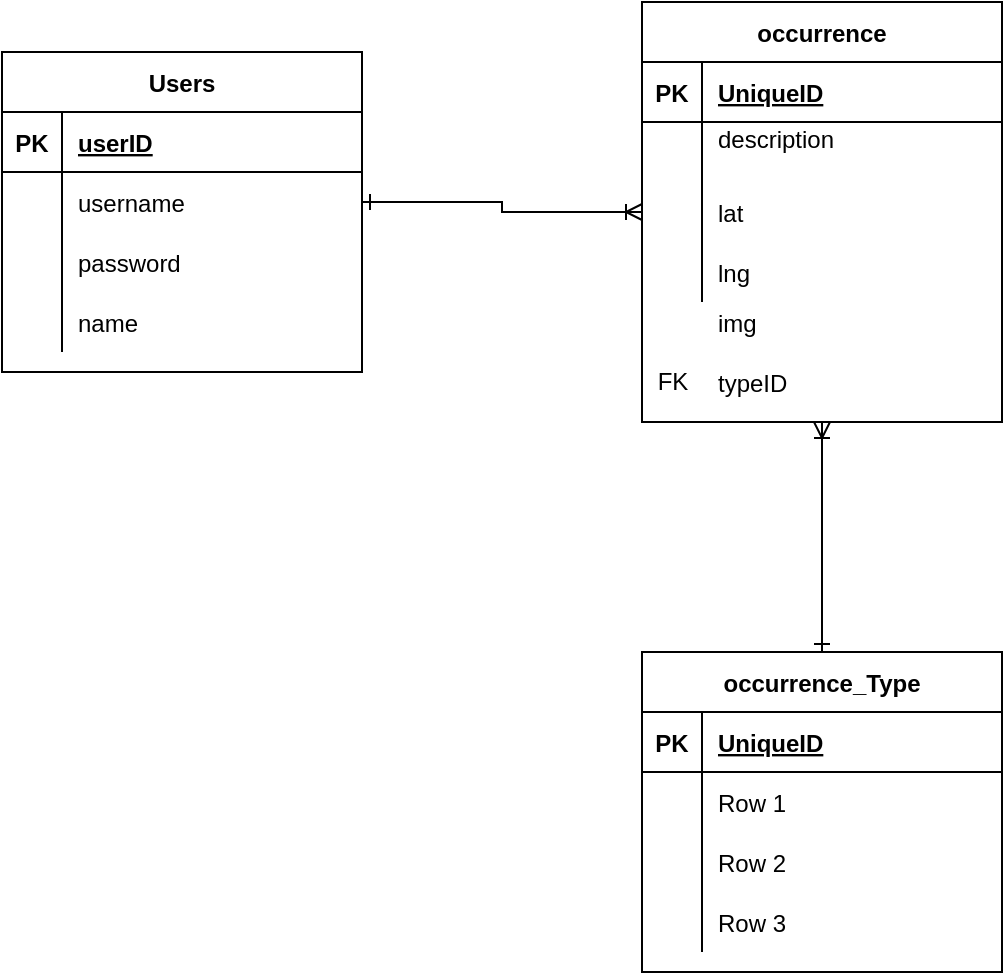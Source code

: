 <mxfile version="14.4.9" type="device"><diagram id="fZq70qcZQUh8GXJXBMrz" name="Page-1"><mxGraphModel dx="1414" dy="783" grid="1" gridSize="10" guides="1" tooltips="1" connect="1" arrows="1" fold="1" page="1" pageScale="1" pageWidth="827" pageHeight="1169" math="0" shadow="0"><root><mxCell id="0"/><mxCell id="1" parent="0"/><mxCell id="h779EFZwfcON0gkESJk0-1" value="Users" style="shape=table;startSize=30;container=1;collapsible=1;childLayout=tableLayout;fixedRows=1;rowLines=0;fontStyle=1;align=center;resizeLast=1;" vertex="1" parent="1"><mxGeometry x="40" y="40" width="180" height="160" as="geometry"/></mxCell><mxCell id="h779EFZwfcON0gkESJk0-2" value="" style="shape=partialRectangle;collapsible=0;dropTarget=0;pointerEvents=0;fillColor=none;top=0;left=0;bottom=1;right=0;points=[[0,0.5],[1,0.5]];portConstraint=eastwest;" vertex="1" parent="h779EFZwfcON0gkESJk0-1"><mxGeometry y="30" width="180" height="30" as="geometry"/></mxCell><mxCell id="h779EFZwfcON0gkESJk0-3" value="PK" style="shape=partialRectangle;connectable=0;fillColor=none;top=0;left=0;bottom=0;right=0;fontStyle=1;overflow=hidden;" vertex="1" parent="h779EFZwfcON0gkESJk0-2"><mxGeometry width="30" height="30" as="geometry"/></mxCell><mxCell id="h779EFZwfcON0gkESJk0-4" value="userID" style="shape=partialRectangle;connectable=0;fillColor=none;top=0;left=0;bottom=0;right=0;align=left;spacingLeft=6;fontStyle=5;overflow=hidden;" vertex="1" parent="h779EFZwfcON0gkESJk0-2"><mxGeometry x="30" width="150" height="30" as="geometry"/></mxCell><mxCell id="h779EFZwfcON0gkESJk0-5" value="" style="shape=partialRectangle;collapsible=0;dropTarget=0;pointerEvents=0;fillColor=none;top=0;left=0;bottom=0;right=0;points=[[0,0.5],[1,0.5]];portConstraint=eastwest;" vertex="1" parent="h779EFZwfcON0gkESJk0-1"><mxGeometry y="60" width="180" height="30" as="geometry"/></mxCell><mxCell id="h779EFZwfcON0gkESJk0-6" value="" style="shape=partialRectangle;connectable=0;fillColor=none;top=0;left=0;bottom=0;right=0;editable=1;overflow=hidden;" vertex="1" parent="h779EFZwfcON0gkESJk0-5"><mxGeometry width="30" height="30" as="geometry"/></mxCell><mxCell id="h779EFZwfcON0gkESJk0-7" value="username" style="shape=partialRectangle;connectable=0;fillColor=none;top=0;left=0;bottom=0;right=0;align=left;spacingLeft=6;overflow=hidden;" vertex="1" parent="h779EFZwfcON0gkESJk0-5"><mxGeometry x="30" width="150" height="30" as="geometry"/></mxCell><mxCell id="h779EFZwfcON0gkESJk0-8" value="" style="shape=partialRectangle;collapsible=0;dropTarget=0;pointerEvents=0;fillColor=none;top=0;left=0;bottom=0;right=0;points=[[0,0.5],[1,0.5]];portConstraint=eastwest;" vertex="1" parent="h779EFZwfcON0gkESJk0-1"><mxGeometry y="90" width="180" height="30" as="geometry"/></mxCell><mxCell id="h779EFZwfcON0gkESJk0-9" value="" style="shape=partialRectangle;connectable=0;fillColor=none;top=0;left=0;bottom=0;right=0;editable=1;overflow=hidden;" vertex="1" parent="h779EFZwfcON0gkESJk0-8"><mxGeometry width="30" height="30" as="geometry"/></mxCell><mxCell id="h779EFZwfcON0gkESJk0-10" value="password" style="shape=partialRectangle;connectable=0;fillColor=none;top=0;left=0;bottom=0;right=0;align=left;spacingLeft=6;overflow=hidden;" vertex="1" parent="h779EFZwfcON0gkESJk0-8"><mxGeometry x="30" width="150" height="30" as="geometry"/></mxCell><mxCell id="h779EFZwfcON0gkESJk0-11" value="" style="shape=partialRectangle;collapsible=0;dropTarget=0;pointerEvents=0;fillColor=none;top=0;left=0;bottom=0;right=0;points=[[0,0.5],[1,0.5]];portConstraint=eastwest;" vertex="1" parent="h779EFZwfcON0gkESJk0-1"><mxGeometry y="120" width="180" height="30" as="geometry"/></mxCell><mxCell id="h779EFZwfcON0gkESJk0-12" value="" style="shape=partialRectangle;connectable=0;fillColor=none;top=0;left=0;bottom=0;right=0;editable=1;overflow=hidden;" vertex="1" parent="h779EFZwfcON0gkESJk0-11"><mxGeometry width="30" height="30" as="geometry"/></mxCell><mxCell id="h779EFZwfcON0gkESJk0-13" value="name" style="shape=partialRectangle;connectable=0;fillColor=none;top=0;left=0;bottom=0;right=0;align=left;spacingLeft=6;overflow=hidden;" vertex="1" parent="h779EFZwfcON0gkESJk0-11"><mxGeometry x="30" width="150" height="30" as="geometry"/></mxCell><mxCell id="h779EFZwfcON0gkESJk0-48" style="edgeStyle=orthogonalEdgeStyle;rounded=0;orthogonalLoop=1;jettySize=auto;html=1;endArrow=ERone;endFill=0;startArrow=ERoneToMany;startFill=0;" edge="1" parent="1" source="h779EFZwfcON0gkESJk0-14" target="h779EFZwfcON0gkESJk0-27"><mxGeometry relative="1" as="geometry"/></mxCell><mxCell id="h779EFZwfcON0gkESJk0-14" value="occurrence" style="shape=table;startSize=30;container=1;collapsible=1;childLayout=tableLayout;fixedRows=1;rowLines=0;fontStyle=1;align=center;resizeLast=1;" vertex="1" parent="1"><mxGeometry x="360" y="15" width="180" height="210" as="geometry"><mxRectangle x="360" y="40" width="100" height="30" as="alternateBounds"/></mxGeometry></mxCell><mxCell id="h779EFZwfcON0gkESJk0-15" value="" style="shape=partialRectangle;collapsible=0;dropTarget=0;pointerEvents=0;fillColor=none;top=0;left=0;bottom=1;right=0;points=[[0,0.5],[1,0.5]];portConstraint=eastwest;" vertex="1" parent="h779EFZwfcON0gkESJk0-14"><mxGeometry y="30" width="180" height="30" as="geometry"/></mxCell><mxCell id="h779EFZwfcON0gkESJk0-16" value="PK" style="shape=partialRectangle;connectable=0;fillColor=none;top=0;left=0;bottom=0;right=0;fontStyle=1;overflow=hidden;" vertex="1" parent="h779EFZwfcON0gkESJk0-15"><mxGeometry width="30" height="30" as="geometry"/></mxCell><mxCell id="h779EFZwfcON0gkESJk0-17" value="UniqueID" style="shape=partialRectangle;connectable=0;fillColor=none;top=0;left=0;bottom=0;right=0;align=left;spacingLeft=6;fontStyle=5;overflow=hidden;" vertex="1" parent="h779EFZwfcON0gkESJk0-15"><mxGeometry x="30" width="150" height="30" as="geometry"/></mxCell><mxCell id="h779EFZwfcON0gkESJk0-18" value="" style="shape=partialRectangle;collapsible=0;dropTarget=0;pointerEvents=0;fillColor=none;top=0;left=0;bottom=0;right=0;points=[[0,0.5],[1,0.5]];portConstraint=eastwest;" vertex="1" parent="h779EFZwfcON0gkESJk0-14"><mxGeometry y="60" width="180" height="30" as="geometry"/></mxCell><mxCell id="h779EFZwfcON0gkESJk0-19" value="" style="shape=partialRectangle;connectable=0;fillColor=none;top=0;left=0;bottom=0;right=0;editable=1;overflow=hidden;" vertex="1" parent="h779EFZwfcON0gkESJk0-18"><mxGeometry width="30" height="30" as="geometry"/></mxCell><mxCell id="h779EFZwfcON0gkESJk0-20" value="description&#10;" style="shape=partialRectangle;connectable=0;fillColor=none;top=0;left=0;bottom=0;right=0;align=left;spacingLeft=6;overflow=hidden;" vertex="1" parent="h779EFZwfcON0gkESJk0-18"><mxGeometry x="30" width="150" height="30" as="geometry"/></mxCell><mxCell id="h779EFZwfcON0gkESJk0-21" value="" style="shape=partialRectangle;collapsible=0;dropTarget=0;pointerEvents=0;fillColor=none;top=0;left=0;bottom=0;right=0;points=[[0,0.5],[1,0.5]];portConstraint=eastwest;" vertex="1" parent="h779EFZwfcON0gkESJk0-14"><mxGeometry y="90" width="180" height="30" as="geometry"/></mxCell><mxCell id="h779EFZwfcON0gkESJk0-22" value="" style="shape=partialRectangle;connectable=0;fillColor=none;top=0;left=0;bottom=0;right=0;editable=1;overflow=hidden;" vertex="1" parent="h779EFZwfcON0gkESJk0-21"><mxGeometry width="30" height="30" as="geometry"/></mxCell><mxCell id="h779EFZwfcON0gkESJk0-23" value="lat" style="shape=partialRectangle;connectable=0;fillColor=none;top=0;left=0;bottom=0;right=0;align=left;spacingLeft=6;overflow=hidden;" vertex="1" parent="h779EFZwfcON0gkESJk0-21"><mxGeometry x="30" width="150" height="30" as="geometry"/></mxCell><mxCell id="h779EFZwfcON0gkESJk0-24" value="" style="shape=partialRectangle;collapsible=0;dropTarget=0;pointerEvents=0;fillColor=none;top=0;left=0;bottom=0;right=0;points=[[0,0.5],[1,0.5]];portConstraint=eastwest;" vertex="1" parent="h779EFZwfcON0gkESJk0-14"><mxGeometry y="120" width="180" height="30" as="geometry"/></mxCell><mxCell id="h779EFZwfcON0gkESJk0-25" value="" style="shape=partialRectangle;connectable=0;fillColor=none;top=0;left=0;bottom=0;right=0;editable=1;overflow=hidden;" vertex="1" parent="h779EFZwfcON0gkESJk0-24"><mxGeometry width="30" height="30" as="geometry"/></mxCell><mxCell id="h779EFZwfcON0gkESJk0-26" value="lng" style="shape=partialRectangle;connectable=0;fillColor=none;top=0;left=0;bottom=0;right=0;align=left;spacingLeft=6;overflow=hidden;" vertex="1" parent="h779EFZwfcON0gkESJk0-24"><mxGeometry x="30" width="150" height="30" as="geometry"/></mxCell><mxCell id="h779EFZwfcON0gkESJk0-27" value="occurrence_Type" style="shape=table;startSize=30;container=1;collapsible=1;childLayout=tableLayout;fixedRows=1;rowLines=0;fontStyle=1;align=center;resizeLast=1;" vertex="1" parent="1"><mxGeometry x="360" y="340" width="180" height="160" as="geometry"/></mxCell><mxCell id="h779EFZwfcON0gkESJk0-28" value="" style="shape=partialRectangle;collapsible=0;dropTarget=0;pointerEvents=0;fillColor=none;top=0;left=0;bottom=1;right=0;points=[[0,0.5],[1,0.5]];portConstraint=eastwest;" vertex="1" parent="h779EFZwfcON0gkESJk0-27"><mxGeometry y="30" width="180" height="30" as="geometry"/></mxCell><mxCell id="h779EFZwfcON0gkESJk0-29" value="PK" style="shape=partialRectangle;connectable=0;fillColor=none;top=0;left=0;bottom=0;right=0;fontStyle=1;overflow=hidden;" vertex="1" parent="h779EFZwfcON0gkESJk0-28"><mxGeometry width="30" height="30" as="geometry"/></mxCell><mxCell id="h779EFZwfcON0gkESJk0-30" value="UniqueID" style="shape=partialRectangle;connectable=0;fillColor=none;top=0;left=0;bottom=0;right=0;align=left;spacingLeft=6;fontStyle=5;overflow=hidden;" vertex="1" parent="h779EFZwfcON0gkESJk0-28"><mxGeometry x="30" width="150" height="30" as="geometry"/></mxCell><mxCell id="h779EFZwfcON0gkESJk0-31" value="" style="shape=partialRectangle;collapsible=0;dropTarget=0;pointerEvents=0;fillColor=none;top=0;left=0;bottom=0;right=0;points=[[0,0.5],[1,0.5]];portConstraint=eastwest;" vertex="1" parent="h779EFZwfcON0gkESJk0-27"><mxGeometry y="60" width="180" height="30" as="geometry"/></mxCell><mxCell id="h779EFZwfcON0gkESJk0-32" value="" style="shape=partialRectangle;connectable=0;fillColor=none;top=0;left=0;bottom=0;right=0;editable=1;overflow=hidden;" vertex="1" parent="h779EFZwfcON0gkESJk0-31"><mxGeometry width="30" height="30" as="geometry"/></mxCell><mxCell id="h779EFZwfcON0gkESJk0-33" value="Row 1" style="shape=partialRectangle;connectable=0;fillColor=none;top=0;left=0;bottom=0;right=0;align=left;spacingLeft=6;overflow=hidden;" vertex="1" parent="h779EFZwfcON0gkESJk0-31"><mxGeometry x="30" width="150" height="30" as="geometry"/></mxCell><mxCell id="h779EFZwfcON0gkESJk0-34" value="" style="shape=partialRectangle;collapsible=0;dropTarget=0;pointerEvents=0;fillColor=none;top=0;left=0;bottom=0;right=0;points=[[0,0.5],[1,0.5]];portConstraint=eastwest;" vertex="1" parent="h779EFZwfcON0gkESJk0-27"><mxGeometry y="90" width="180" height="30" as="geometry"/></mxCell><mxCell id="h779EFZwfcON0gkESJk0-35" value="" style="shape=partialRectangle;connectable=0;fillColor=none;top=0;left=0;bottom=0;right=0;editable=1;overflow=hidden;" vertex="1" parent="h779EFZwfcON0gkESJk0-34"><mxGeometry width="30" height="30" as="geometry"/></mxCell><mxCell id="h779EFZwfcON0gkESJk0-36" value="Row 2" style="shape=partialRectangle;connectable=0;fillColor=none;top=0;left=0;bottom=0;right=0;align=left;spacingLeft=6;overflow=hidden;" vertex="1" parent="h779EFZwfcON0gkESJk0-34"><mxGeometry x="30" width="150" height="30" as="geometry"/></mxCell><mxCell id="h779EFZwfcON0gkESJk0-37" value="" style="shape=partialRectangle;collapsible=0;dropTarget=0;pointerEvents=0;fillColor=none;top=0;left=0;bottom=0;right=0;points=[[0,0.5],[1,0.5]];portConstraint=eastwest;" vertex="1" parent="h779EFZwfcON0gkESJk0-27"><mxGeometry y="120" width="180" height="30" as="geometry"/></mxCell><mxCell id="h779EFZwfcON0gkESJk0-38" value="" style="shape=partialRectangle;connectable=0;fillColor=none;top=0;left=0;bottom=0;right=0;editable=1;overflow=hidden;" vertex="1" parent="h779EFZwfcON0gkESJk0-37"><mxGeometry width="30" height="30" as="geometry"/></mxCell><mxCell id="h779EFZwfcON0gkESJk0-39" value="Row 3" style="shape=partialRectangle;connectable=0;fillColor=none;top=0;left=0;bottom=0;right=0;align=left;spacingLeft=6;overflow=hidden;" vertex="1" parent="h779EFZwfcON0gkESJk0-37"><mxGeometry x="30" width="150" height="30" as="geometry"/></mxCell><mxCell id="h779EFZwfcON0gkESJk0-43" value="img" style="shape=partialRectangle;connectable=0;fillColor=none;top=0;left=0;bottom=0;right=0;align=left;spacingLeft=6;overflow=hidden;" vertex="1" parent="1"><mxGeometry x="390" y="160" width="150" height="30" as="geometry"/></mxCell><mxCell id="h779EFZwfcON0gkESJk0-44" value="typeID" style="shape=partialRectangle;connectable=0;fillColor=none;top=0;left=0;bottom=0;right=0;align=left;spacingLeft=6;overflow=hidden;" vertex="1" parent="1"><mxGeometry x="390" y="190" width="150" height="30" as="geometry"/></mxCell><mxCell id="h779EFZwfcON0gkESJk0-45" value="FK" style="text;html=1;align=center;verticalAlign=middle;resizable=0;points=[];autosize=1;" vertex="1" parent="1"><mxGeometry x="360" y="195" width="30" height="20" as="geometry"/></mxCell><mxCell id="h779EFZwfcON0gkESJk0-50" style="edgeStyle=orthogonalEdgeStyle;rounded=0;orthogonalLoop=1;jettySize=auto;html=1;entryX=1;entryY=0.5;entryDx=0;entryDy=0;startArrow=ERoneToMany;startFill=0;endArrow=ERone;endFill=0;" edge="1" parent="1" source="h779EFZwfcON0gkESJk0-21" target="h779EFZwfcON0gkESJk0-5"><mxGeometry relative="1" as="geometry"/></mxCell></root></mxGraphModel></diagram></mxfile>